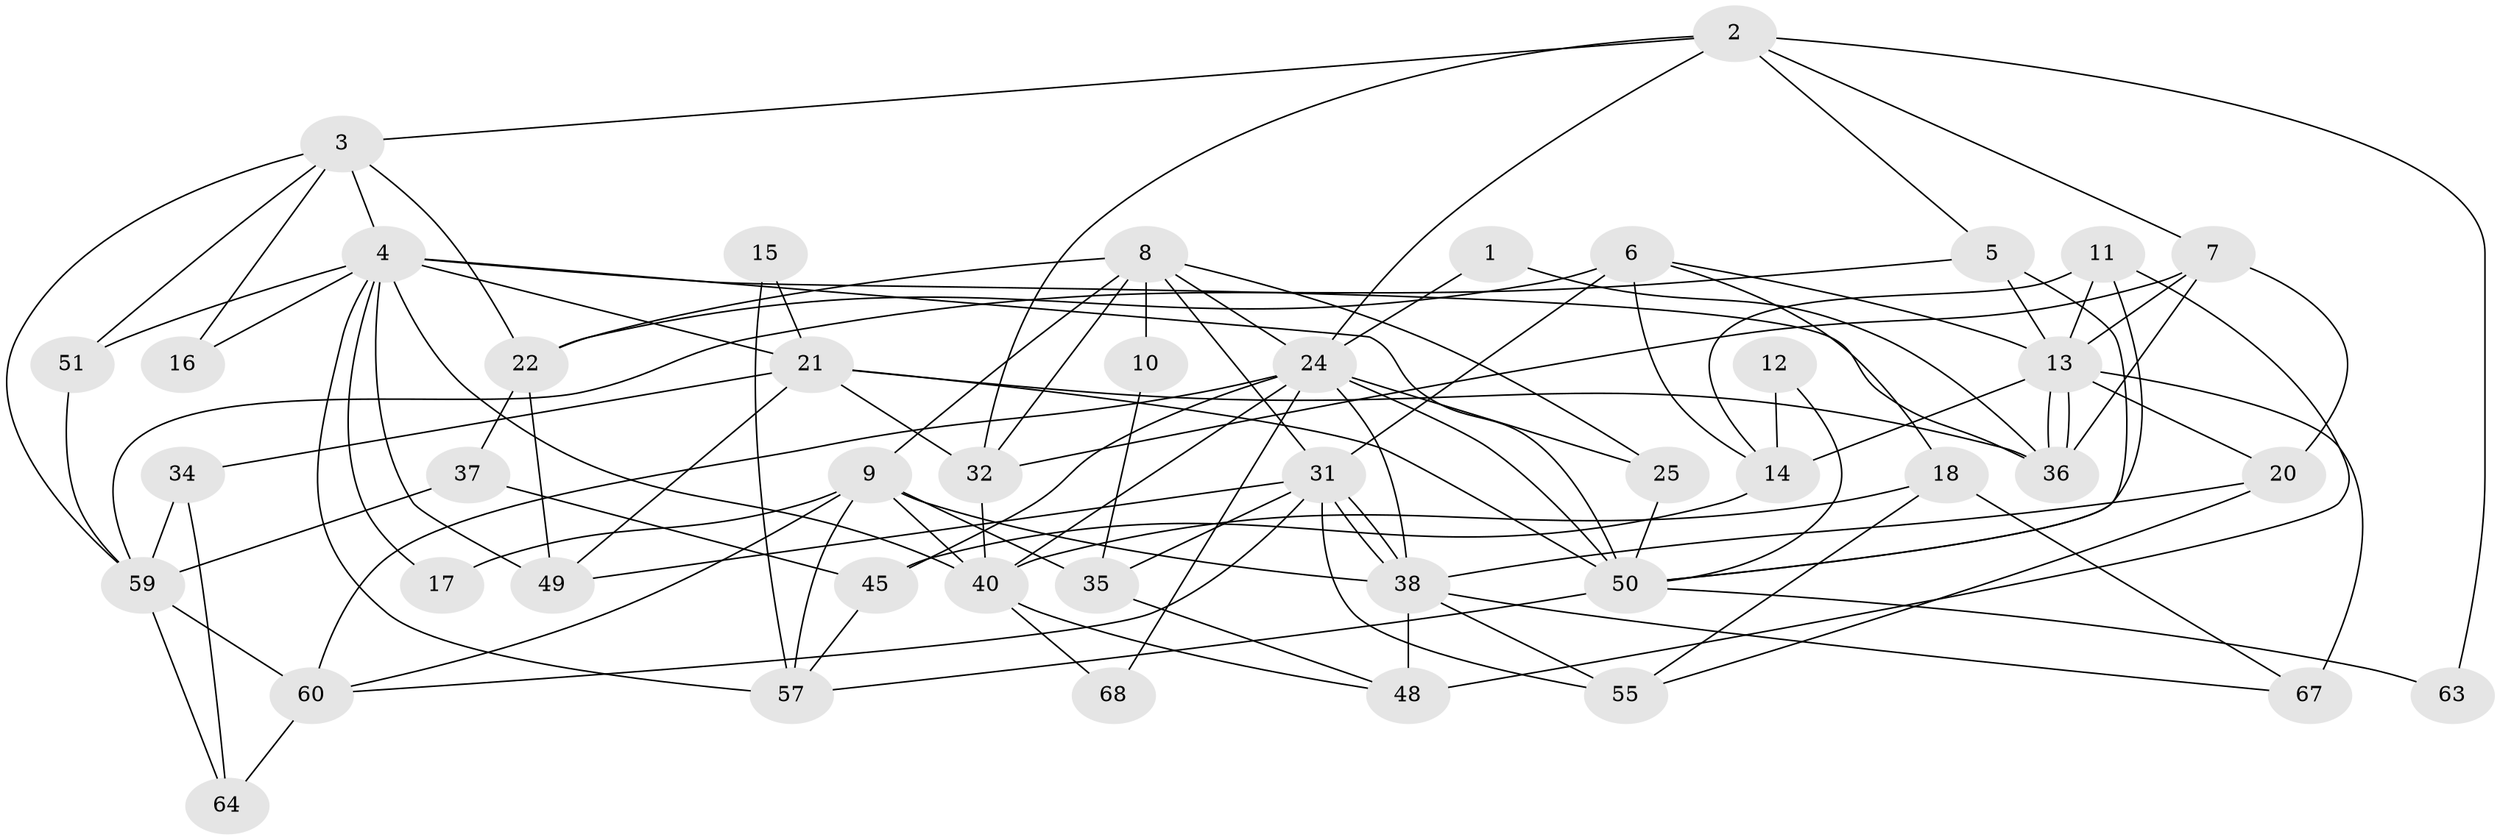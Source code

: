 // original degree distribution, {2: 0.21739130434782608, 4: 0.2753623188405797, 5: 0.13043478260869565, 3: 0.21739130434782608, 7: 0.07246376811594203, 8: 0.043478260869565216, 6: 0.028985507246376812, 9: 0.014492753623188406}
// Generated by graph-tools (version 1.1) at 2025/41/03/06/25 10:41:57]
// undirected, 44 vertices, 106 edges
graph export_dot {
graph [start="1"]
  node [color=gray90,style=filled];
  1;
  2 [super="+28"];
  3 [super="+43"];
  4 [super="+58"];
  5 [super="+27"];
  6;
  7 [super="+30"];
  8 [super="+26"];
  9 [super="+19"];
  10;
  11 [super="+42"];
  12;
  13 [super="+29"];
  14 [super="+46"];
  15;
  16;
  17;
  18 [super="+65"];
  20;
  21 [super="+33"];
  22 [super="+23"];
  24 [super="+39"];
  25;
  31 [super="+62"];
  32 [super="+47"];
  34;
  35 [super="+53"];
  36;
  37 [super="+41"];
  38 [super="+56"];
  40 [super="+44"];
  45;
  48;
  49 [super="+54"];
  50 [super="+52"];
  51;
  55;
  57 [super="+66"];
  59 [super="+69"];
  60 [super="+61"];
  63;
  64;
  67;
  68;
  1 -- 36;
  1 -- 24;
  2 -- 3;
  2 -- 63;
  2 -- 32;
  2 -- 24;
  2 -- 7;
  2 -- 5;
  3 -- 51;
  3 -- 59;
  3 -- 16;
  3 -- 4;
  3 -- 22;
  4 -- 50 [weight=2];
  4 -- 40;
  4 -- 36;
  4 -- 16;
  4 -- 17;
  4 -- 51;
  4 -- 21;
  4 -- 57;
  4 -- 49;
  5 -- 50;
  5 -- 13 [weight=2];
  5 -- 59;
  6 -- 31;
  6 -- 13;
  6 -- 18;
  6 -- 22;
  6 -- 14;
  7 -- 20;
  7 -- 36;
  7 -- 13;
  7 -- 32;
  8 -- 9;
  8 -- 22;
  8 -- 32;
  8 -- 24;
  8 -- 25;
  8 -- 10;
  8 -- 31;
  9 -- 38;
  9 -- 40;
  9 -- 57;
  9 -- 17;
  9 -- 35;
  9 -- 60;
  10 -- 35;
  11 -- 14;
  11 -- 48;
  11 -- 50;
  11 -- 13;
  12 -- 50;
  12 -- 14;
  13 -- 36;
  13 -- 36;
  13 -- 14 [weight=2];
  13 -- 67;
  13 -- 20;
  14 -- 45;
  15 -- 21;
  15 -- 57;
  18 -- 67;
  18 -- 40;
  18 -- 55;
  20 -- 38;
  20 -- 55;
  21 -- 36 [weight=2];
  21 -- 32;
  21 -- 34;
  21 -- 49;
  21 -- 50;
  22 -- 37;
  22 -- 49;
  24 -- 25;
  24 -- 40;
  24 -- 45;
  24 -- 68;
  24 -- 50;
  24 -- 60;
  24 -- 38;
  25 -- 50;
  31 -- 38;
  31 -- 38;
  31 -- 49;
  31 -- 35;
  31 -- 55;
  31 -- 60;
  32 -- 40;
  34 -- 59 [weight=2];
  34 -- 64;
  35 -- 48;
  37 -- 59;
  37 -- 45;
  38 -- 48 [weight=2];
  38 -- 67;
  38 -- 55;
  40 -- 48;
  40 -- 68;
  45 -- 57;
  50 -- 63;
  50 -- 57;
  51 -- 59;
  59 -- 64;
  59 -- 60;
  60 -- 64;
}
